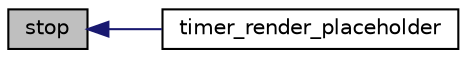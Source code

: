 digraph "stop"
{
  edge [fontname="Helvetica",fontsize="10",labelfontname="Helvetica",labelfontsize="10"];
  node [fontname="Helvetica",fontsize="10",shape=record];
  rankdir="LR";
  Node1 [label="stop",height=0.2,width=0.4,color="black", fillcolor="grey75", style="filled" fontcolor="black"];
  Node1 -> Node2 [dir="back",color="midnightblue",fontsize="10",style="solid",fontname="Helvetica"];
  Node2 [label="timer_render_placeholder",height=0.2,width=0.4,color="black", fillcolor="white", style="filled",URL="$timer_8php.html#ae6f3eb7b59e8f481ffb61c8f4aafcc07"];
}
